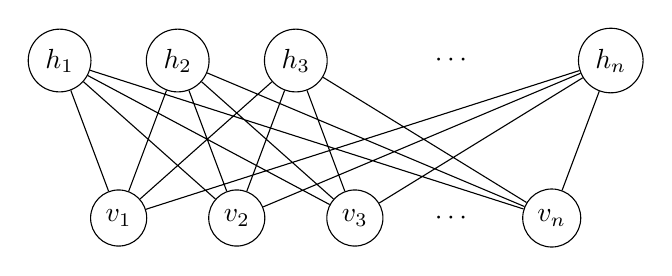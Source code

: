 \begin{tikzpicture}%[node distance={15mm}, thick, main/.style = {draw, circle}] 
  \node[draw, circle] (h1) at (1.5,1)   {$h_1$}; 
  \node[draw, circle] (h2) at (3,1)   {$h_2$};
  \node[draw, circle] (h3) at (4.5,1)   {$h_3$};
  \node            (hdots) at (6.5,1) {$\cdots$};
  \node[draw, circle] (hn) at (8.5,1)   {$h_n$};
  
  \node[draw, circle] (v1) at (2.25,-1)   {$v_1$}; 
  \node[draw, circle] (v2) at (3.75,-1)   {$v_2$};
  \node[draw, circle] (v3) at (5.25,-1)   {$v_3$};
  \node            (vdots) at (6.5,-1) {$\cdots$};
  \node[draw, circle] (vm) at (7.75,-1)   {$v_n$};
  
  \draw (v1)--(h1)
        (v1)--(h2)
        (v1)--(h3)
        (v1)--(hn)
        (v2)--(h1)
        (v2)--(h2)
        (v2)--(h3)
        (v2)--(hn)
        (v3)--(h1)
        (v3)--(h2)
        (v3)--(h3)
        (v3)--(hn)
        (vm)--(h1)
        (vm)--(h2)
        (vm)--(h3)
        (vm)--(hn);
\end{tikzpicture} 